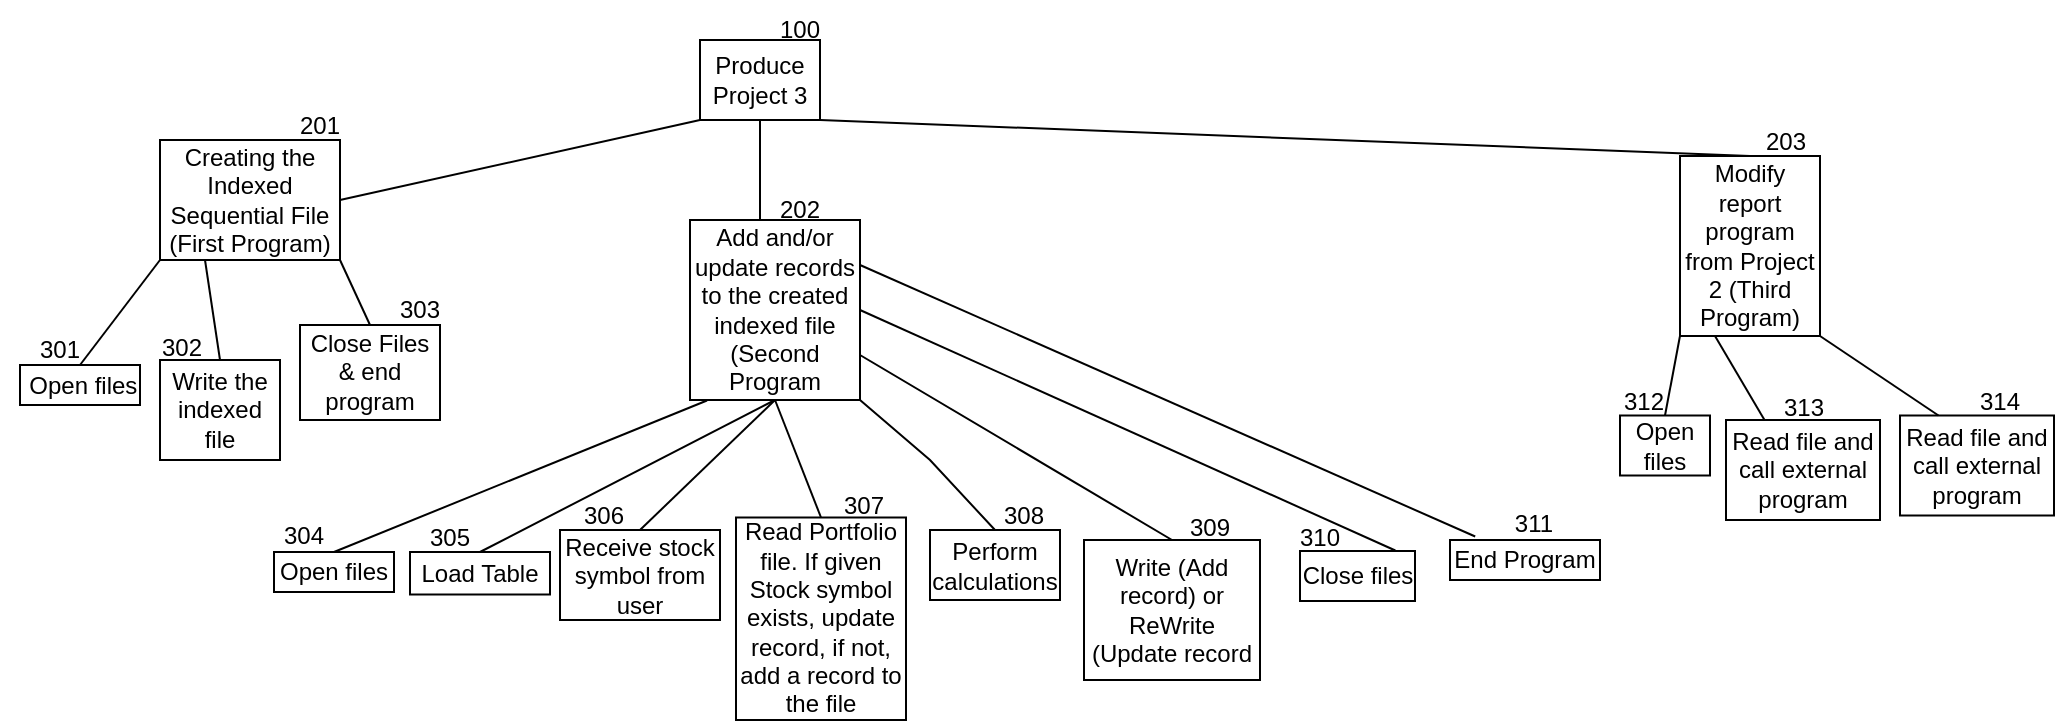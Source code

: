 <mxfile version="24.7.5">
  <diagram name="Page-1" id="8PhdGz_-7zzXywZBwcUH">
    <mxGraphModel dx="1290" dy="669" grid="1" gridSize="10" guides="1" tooltips="1" connect="1" arrows="1" fold="1" page="1" pageScale="1" pageWidth="1169" pageHeight="1654" math="0" shadow="0">
      <root>
        <mxCell id="0" />
        <mxCell id="1" parent="0" />
        <mxCell id="PFokcVfNQXhYJK-jh7E1-1" value="Produce&lt;br&gt;Project 3" style="rounded=0;whiteSpace=wrap;html=1;" parent="1" vertex="1">
          <mxGeometry x="370" y="80" width="60" height="40" as="geometry" />
        </mxCell>
        <mxCell id="PFokcVfNQXhYJK-jh7E1-3" value="Creating the Indexed Sequential File (First Program)" style="rounded=0;whiteSpace=wrap;html=1;" parent="1" vertex="1">
          <mxGeometry x="100" y="130" width="90" height="60" as="geometry" />
        </mxCell>
        <mxCell id="PFokcVfNQXhYJK-jh7E1-4" value="Add and/or update records to the created indexed file (Second Program" style="rounded=0;whiteSpace=wrap;html=1;" parent="1" vertex="1">
          <mxGeometry x="365" y="170" width="85" height="90" as="geometry" />
        </mxCell>
        <mxCell id="PFokcVfNQXhYJK-jh7E1-5" value="Modify report program from Project 2 (Third Program)" style="rounded=0;whiteSpace=wrap;html=1;" parent="1" vertex="1">
          <mxGeometry x="860" y="138" width="70" height="90" as="geometry" />
        </mxCell>
        <mxCell id="PFokcVfNQXhYJK-jh7E1-6" value="100" style="text;html=1;strokeColor=none;fillColor=none;align=center;verticalAlign=middle;whiteSpace=wrap;rounded=0;" parent="1" vertex="1">
          <mxGeometry x="390" y="60" width="60" height="30" as="geometry" />
        </mxCell>
        <mxCell id="PFokcVfNQXhYJK-jh7E1-7" value="201" style="text;html=1;strokeColor=none;fillColor=none;align=center;verticalAlign=middle;whiteSpace=wrap;rounded=0;" parent="1" vertex="1">
          <mxGeometry x="150" y="108" width="60" height="30" as="geometry" />
        </mxCell>
        <mxCell id="PFokcVfNQXhYJK-jh7E1-8" value="202" style="text;html=1;strokeColor=none;fillColor=none;align=center;verticalAlign=middle;whiteSpace=wrap;rounded=0;" parent="1" vertex="1">
          <mxGeometry x="390" y="150" width="60" height="30" as="geometry" />
        </mxCell>
        <mxCell id="PFokcVfNQXhYJK-jh7E1-9" value="203" style="text;html=1;strokeColor=none;fillColor=none;align=center;verticalAlign=middle;whiteSpace=wrap;rounded=0;" parent="1" vertex="1">
          <mxGeometry x="883" y="116" width="60" height="30" as="geometry" />
        </mxCell>
        <mxCell id="PFokcVfNQXhYJK-jh7E1-10" value="&amp;nbsp;Open files" style="rounded=0;whiteSpace=wrap;html=1;" parent="1" vertex="1">
          <mxGeometry x="30" y="242.5" width="60" height="20" as="geometry" />
        </mxCell>
        <mxCell id="PFokcVfNQXhYJK-jh7E1-11" value="Write the indexed file" style="rounded=0;whiteSpace=wrap;html=1;" parent="1" vertex="1">
          <mxGeometry x="100" y="240" width="60" height="50" as="geometry" />
        </mxCell>
        <mxCell id="PFokcVfNQXhYJK-jh7E1-12" value="" style="endArrow=none;html=1;rounded=0;entryX=0.5;entryY=1;entryDx=0;entryDy=0;" parent="1" target="PFokcVfNQXhYJK-jh7E1-1" edge="1">
          <mxGeometry width="50" height="50" relative="1" as="geometry">
            <mxPoint x="399.922" y="120.938" as="sourcePoint" />
            <mxPoint x="410" y="310" as="targetPoint" />
          </mxGeometry>
        </mxCell>
        <mxCell id="PFokcVfNQXhYJK-jh7E1-13" value="" style="endArrow=none;html=1;rounded=0;entryX=0;entryY=1;entryDx=0;entryDy=0;" parent="1" target="PFokcVfNQXhYJK-jh7E1-1" edge="1">
          <mxGeometry width="50" height="50" relative="1" as="geometry">
            <mxPoint x="190" y="160" as="sourcePoint" />
            <mxPoint x="410" y="310" as="targetPoint" />
          </mxGeometry>
        </mxCell>
        <mxCell id="PFokcVfNQXhYJK-jh7E1-15" value="" style="endArrow=none;html=1;rounded=0;exitX=0.5;exitY=0;exitDx=0;exitDy=0;entryX=1;entryY=1;entryDx=0;entryDy=0;" parent="1" source="PFokcVfNQXhYJK-jh7E1-5" target="PFokcVfNQXhYJK-jh7E1-1" edge="1">
          <mxGeometry width="50" height="50" relative="1" as="geometry">
            <mxPoint x="360" y="360" as="sourcePoint" />
            <mxPoint x="410" y="310" as="targetPoint" />
          </mxGeometry>
        </mxCell>
        <mxCell id="PFokcVfNQXhYJK-jh7E1-16" value="" style="endArrow=none;html=1;rounded=0;exitX=0.5;exitY=0;exitDx=0;exitDy=0;entryX=0;entryY=1;entryDx=0;entryDy=0;" parent="1" source="PFokcVfNQXhYJK-jh7E1-10" target="PFokcVfNQXhYJK-jh7E1-3" edge="1">
          <mxGeometry width="50" height="50" relative="1" as="geometry">
            <mxPoint x="360" y="360" as="sourcePoint" />
            <mxPoint x="410" y="310" as="targetPoint" />
          </mxGeometry>
        </mxCell>
        <mxCell id="PFokcVfNQXhYJK-jh7E1-17" value="" style="endArrow=none;html=1;rounded=0;exitX=0.5;exitY=0;exitDx=0;exitDy=0;entryX=0.25;entryY=1;entryDx=0;entryDy=0;" parent="1" source="PFokcVfNQXhYJK-jh7E1-11" target="PFokcVfNQXhYJK-jh7E1-3" edge="1">
          <mxGeometry width="50" height="50" relative="1" as="geometry">
            <mxPoint x="360" y="360" as="sourcePoint" />
            <mxPoint x="130" y="290" as="targetPoint" />
          </mxGeometry>
        </mxCell>
        <mxCell id="PFokcVfNQXhYJK-jh7E1-20" value="Close files" style="rounded=0;whiteSpace=wrap;html=1;" parent="1" vertex="1">
          <mxGeometry x="670" y="335.5" width="57.5" height="25" as="geometry" />
        </mxCell>
        <mxCell id="PFokcVfNQXhYJK-jh7E1-23" value="Open files" style="rounded=0;whiteSpace=wrap;html=1;" parent="1" vertex="1">
          <mxGeometry x="157" y="336" width="60" height="20" as="geometry" />
        </mxCell>
        <mxCell id="PFokcVfNQXhYJK-jh7E1-24" value="Receive stock symbol from user" style="rounded=0;whiteSpace=wrap;html=1;" parent="1" vertex="1">
          <mxGeometry x="300" y="325" width="80" height="45" as="geometry" />
        </mxCell>
        <mxCell id="PFokcVfNQXhYJK-jh7E1-25" value="Load Table" style="rounded=0;whiteSpace=wrap;html=1;" parent="1" vertex="1">
          <mxGeometry x="225" y="336" width="70" height="21.25" as="geometry" />
        </mxCell>
        <mxCell id="PFokcVfNQXhYJK-jh7E1-26" value="Write (Add record) or ReWrite (Update record" style="rounded=0;whiteSpace=wrap;html=1;" parent="1" vertex="1">
          <mxGeometry x="562" y="330" width="88" height="70" as="geometry" />
        </mxCell>
        <mxCell id="PFokcVfNQXhYJK-jh7E1-30" value="" style="endArrow=none;html=1;rounded=0;entryX=0.5;entryY=1;entryDx=0;entryDy=0;" parent="1" target="PFokcVfNQXhYJK-jh7E1-1" edge="1">
          <mxGeometry width="50" height="50" relative="1" as="geometry">
            <mxPoint x="400" y="170" as="sourcePoint" />
            <mxPoint x="398.75" y="150" as="targetPoint" />
          </mxGeometry>
        </mxCell>
        <mxCell id="PFokcVfNQXhYJK-jh7E1-31" value="" style="endArrow=none;html=1;rounded=0;exitX=0.829;exitY=-0.01;exitDx=0;exitDy=0;exitPerimeter=0;entryX=1;entryY=0.5;entryDx=0;entryDy=0;" parent="1" source="PFokcVfNQXhYJK-jh7E1-20" target="PFokcVfNQXhYJK-jh7E1-4" edge="1">
          <mxGeometry width="50" height="50" relative="1" as="geometry">
            <mxPoint x="290" y="360" as="sourcePoint" />
            <mxPoint x="360" y="210" as="targetPoint" />
          </mxGeometry>
        </mxCell>
        <mxCell id="PFokcVfNQXhYJK-jh7E1-32" value="" style="endArrow=none;html=1;rounded=0;exitX=0.5;exitY=0;exitDx=0;exitDy=0;entryX=0.1;entryY=1.003;entryDx=0;entryDy=0;entryPerimeter=0;" parent="1" source="PFokcVfNQXhYJK-jh7E1-23" target="PFokcVfNQXhYJK-jh7E1-4" edge="1">
          <mxGeometry width="50" height="50" relative="1" as="geometry">
            <mxPoint x="290" y="360" as="sourcePoint" />
            <mxPoint x="340" y="310" as="targetPoint" />
          </mxGeometry>
        </mxCell>
        <mxCell id="PFokcVfNQXhYJK-jh7E1-33" value="" style="endArrow=none;html=1;rounded=0;exitX=0.5;exitY=0;exitDx=0;exitDy=0;entryX=0.5;entryY=1;entryDx=0;entryDy=0;" parent="1" source="PFokcVfNQXhYJK-jh7E1-25" target="PFokcVfNQXhYJK-jh7E1-4" edge="1">
          <mxGeometry width="50" height="50" relative="1" as="geometry">
            <mxPoint x="290" y="360" as="sourcePoint" />
            <mxPoint x="340" y="310" as="targetPoint" />
          </mxGeometry>
        </mxCell>
        <mxCell id="PFokcVfNQXhYJK-jh7E1-34" value="" style="endArrow=none;html=1;rounded=0;exitX=0.5;exitY=0;exitDx=0;exitDy=0;entryX=0.5;entryY=1;entryDx=0;entryDy=0;" parent="1" source="PFokcVfNQXhYJK-jh7E1-24" target="PFokcVfNQXhYJK-jh7E1-4" edge="1">
          <mxGeometry width="50" height="50" relative="1" as="geometry">
            <mxPoint x="500" y="360" as="sourcePoint" />
            <mxPoint x="550" y="310" as="targetPoint" />
          </mxGeometry>
        </mxCell>
        <mxCell id="PFokcVfNQXhYJK-jh7E1-35" value="" style="endArrow=none;html=1;rounded=0;exitX=0.5;exitY=0;exitDx=0;exitDy=0;entryX=1;entryY=0.75;entryDx=0;entryDy=0;" parent="1" source="PFokcVfNQXhYJK-jh7E1-26" target="PFokcVfNQXhYJK-jh7E1-4" edge="1">
          <mxGeometry width="50" height="50" relative="1" as="geometry">
            <mxPoint x="540" y="360" as="sourcePoint" />
            <mxPoint x="590" y="310" as="targetPoint" />
          </mxGeometry>
        </mxCell>
        <mxCell id="PFokcVfNQXhYJK-jh7E1-36" value="301" style="text;html=1;strokeColor=none;fillColor=none;align=center;verticalAlign=middle;whiteSpace=wrap;rounded=0;" parent="1" vertex="1">
          <mxGeometry x="20" y="220" width="60" height="30" as="geometry" />
        </mxCell>
        <mxCell id="PFokcVfNQXhYJK-jh7E1-37" value="302" style="text;html=1;strokeColor=none;fillColor=none;align=center;verticalAlign=middle;whiteSpace=wrap;rounded=0;" parent="1" vertex="1">
          <mxGeometry x="81" y="219" width="60" height="30" as="geometry" />
        </mxCell>
        <mxCell id="PFokcVfNQXhYJK-jh7E1-40" value="304" style="text;html=1;strokeColor=none;fillColor=none;align=center;verticalAlign=middle;whiteSpace=wrap;rounded=0;" parent="1" vertex="1">
          <mxGeometry x="142" y="313" width="60" height="30" as="geometry" />
        </mxCell>
        <mxCell id="PFokcVfNQXhYJK-jh7E1-41" value="305" style="text;html=1;strokeColor=none;fillColor=none;align=center;verticalAlign=middle;whiteSpace=wrap;rounded=0;" parent="1" vertex="1">
          <mxGeometry x="215" y="314" width="60" height="30" as="geometry" />
        </mxCell>
        <mxCell id="PFokcVfNQXhYJK-jh7E1-42" value="306" style="text;html=1;strokeColor=none;fillColor=none;align=center;verticalAlign=middle;whiteSpace=wrap;rounded=0;" parent="1" vertex="1">
          <mxGeometry x="292" y="302.5" width="60" height="30" as="geometry" />
        </mxCell>
        <mxCell id="PFokcVfNQXhYJK-jh7E1-43" value="309" style="text;html=1;strokeColor=none;fillColor=none;align=center;verticalAlign=middle;whiteSpace=wrap;rounded=0;" parent="1" vertex="1">
          <mxGeometry x="595" y="309" width="60" height="30" as="geometry" />
        </mxCell>
        <mxCell id="PFokcVfNQXhYJK-jh7E1-44" value="310" style="text;html=1;strokeColor=none;fillColor=none;align=center;verticalAlign=middle;whiteSpace=wrap;rounded=0;" parent="1" vertex="1">
          <mxGeometry x="650" y="314" width="60" height="30" as="geometry" />
        </mxCell>
        <mxCell id="3sp6UGT6wka-jNeahweP-1" value="Read Portfolio file. If given Stock symbol exists, update record, if not, add a record to the file" style="rounded=0;whiteSpace=wrap;html=1;" parent="1" vertex="1">
          <mxGeometry x="388" y="318.75" width="85" height="101.25" as="geometry" />
        </mxCell>
        <mxCell id="3sp6UGT6wka-jNeahweP-2" value="" style="endArrow=none;html=1;rounded=0;exitX=0.5;exitY=0;exitDx=0;exitDy=0;entryX=0.5;entryY=1;entryDx=0;entryDy=0;" parent="1" source="3sp6UGT6wka-jNeahweP-1" target="PFokcVfNQXhYJK-jh7E1-4" edge="1">
          <mxGeometry width="50" height="50" relative="1" as="geometry">
            <mxPoint x="440" y="320" as="sourcePoint" />
            <mxPoint x="490" y="270" as="targetPoint" />
          </mxGeometry>
        </mxCell>
        <mxCell id="3sp6UGT6wka-jNeahweP-4" value="Perform calculations" style="rounded=0;whiteSpace=wrap;html=1;" parent="1" vertex="1">
          <mxGeometry x="485" y="325" width="65" height="35" as="geometry" />
        </mxCell>
        <mxCell id="3sp6UGT6wka-jNeahweP-5" value="" style="endArrow=none;html=1;rounded=0;exitX=0.5;exitY=0;exitDx=0;exitDy=0;entryX=1;entryY=1;entryDx=0;entryDy=0;" parent="1" source="3sp6UGT6wka-jNeahweP-4" target="PFokcVfNQXhYJK-jh7E1-4" edge="1">
          <mxGeometry width="50" height="50" relative="1" as="geometry">
            <mxPoint x="465" y="310" as="sourcePoint" />
            <mxPoint x="515" y="260" as="targetPoint" />
            <Array as="points">
              <mxPoint x="485" y="290" />
            </Array>
          </mxGeometry>
        </mxCell>
        <mxCell id="3sp6UGT6wka-jNeahweP-6" value="307" style="text;html=1;strokeColor=none;fillColor=none;align=center;verticalAlign=middle;whiteSpace=wrap;rounded=0;" parent="1" vertex="1">
          <mxGeometry x="422" y="297.75" width="60" height="30" as="geometry" />
        </mxCell>
        <mxCell id="3sp6UGT6wka-jNeahweP-7" value="308" style="text;html=1;strokeColor=none;fillColor=none;align=center;verticalAlign=middle;whiteSpace=wrap;rounded=0;" parent="1" vertex="1">
          <mxGeometry x="502" y="302.5" width="60" height="30" as="geometry" />
        </mxCell>
        <mxCell id="IZEKJRPSguyXrwGwLUW_-1" value="Close Files &amp;amp; end program" style="rounded=0;whiteSpace=wrap;html=1;" parent="1" vertex="1">
          <mxGeometry x="170" y="222.5" width="70" height="47.5" as="geometry" />
        </mxCell>
        <mxCell id="IZEKJRPSguyXrwGwLUW_-2" value="303" style="text;html=1;strokeColor=none;fillColor=none;align=center;verticalAlign=middle;whiteSpace=wrap;rounded=0;" parent="1" vertex="1">
          <mxGeometry x="200" y="200" width="60" height="30" as="geometry" />
        </mxCell>
        <mxCell id="IZEKJRPSguyXrwGwLUW_-7" value="" style="endArrow=none;html=1;rounded=0;exitX=0.5;exitY=0;exitDx=0;exitDy=0;entryX=1;entryY=1;entryDx=0;entryDy=0;" parent="1" source="IZEKJRPSguyXrwGwLUW_-1" target="PFokcVfNQXhYJK-jh7E1-3" edge="1">
          <mxGeometry width="50" height="50" relative="1" as="geometry">
            <mxPoint x="210" y="230" as="sourcePoint" />
            <mxPoint x="260" y="180" as="targetPoint" />
          </mxGeometry>
        </mxCell>
        <mxCell id="IZEKJRPSguyXrwGwLUW_-8" value="End Program" style="rounded=0;whiteSpace=wrap;html=1;" parent="1" vertex="1">
          <mxGeometry x="745" y="330" width="75" height="20" as="geometry" />
        </mxCell>
        <mxCell id="IZEKJRPSguyXrwGwLUW_-9" value="311" style="text;html=1;strokeColor=none;fillColor=none;align=center;verticalAlign=middle;whiteSpace=wrap;rounded=0;" parent="1" vertex="1">
          <mxGeometry x="757" y="306.75" width="60" height="30" as="geometry" />
        </mxCell>
        <mxCell id="IZEKJRPSguyXrwGwLUW_-10" value="" style="endArrow=none;html=1;rounded=0;exitX=0.168;exitY=-0.087;exitDx=0;exitDy=0;exitPerimeter=0;entryX=1;entryY=0.25;entryDx=0;entryDy=0;" parent="1" source="IZEKJRPSguyXrwGwLUW_-8" target="PFokcVfNQXhYJK-jh7E1-4" edge="1">
          <mxGeometry width="50" height="50" relative="1" as="geometry">
            <mxPoint x="730" y="280" as="sourcePoint" />
            <mxPoint x="780" y="230" as="targetPoint" />
          </mxGeometry>
        </mxCell>
        <mxCell id="IZEKJRPSguyXrwGwLUW_-11" value="Open files" style="rounded=0;whiteSpace=wrap;html=1;" parent="1" vertex="1">
          <mxGeometry x="830" y="267.75" width="45" height="30" as="geometry" />
        </mxCell>
        <mxCell id="IZEKJRPSguyXrwGwLUW_-13" value="312" style="text;html=1;strokeColor=none;fillColor=none;align=center;verticalAlign=middle;whiteSpace=wrap;rounded=0;" parent="1" vertex="1">
          <mxGeometry x="812" y="245.5" width="60" height="30" as="geometry" />
        </mxCell>
        <mxCell id="nRPIU3me93yMwHw7L8VR-4" value="" style="endArrow=none;html=1;rounded=0;exitX=0.5;exitY=0;exitDx=0;exitDy=0;entryX=0;entryY=1;entryDx=0;entryDy=0;" edge="1" parent="1" source="IZEKJRPSguyXrwGwLUW_-11" target="PFokcVfNQXhYJK-jh7E1-5">
          <mxGeometry width="50" height="50" relative="1" as="geometry">
            <mxPoint x="810" y="370" as="sourcePoint" />
            <mxPoint x="860" y="320" as="targetPoint" />
          </mxGeometry>
        </mxCell>
        <mxCell id="nRPIU3me93yMwHw7L8VR-5" value="Read file and call external program" style="rounded=0;whiteSpace=wrap;html=1;" vertex="1" parent="1">
          <mxGeometry x="883" y="270" width="77" height="50" as="geometry" />
        </mxCell>
        <mxCell id="nRPIU3me93yMwHw7L8VR-6" value="313" style="text;html=1;strokeColor=none;fillColor=none;align=center;verticalAlign=middle;whiteSpace=wrap;rounded=0;" vertex="1" parent="1">
          <mxGeometry x="891.5" y="249" width="60" height="30" as="geometry" />
        </mxCell>
        <mxCell id="nRPIU3me93yMwHw7L8VR-7" value="" style="endArrow=none;html=1;rounded=0;exitX=0.25;exitY=1;exitDx=0;exitDy=0;entryX=0.25;entryY=0;entryDx=0;entryDy=0;" edge="1" parent="1" source="PFokcVfNQXhYJK-jh7E1-5" target="nRPIU3me93yMwHw7L8VR-5">
          <mxGeometry width="50" height="50" relative="1" as="geometry">
            <mxPoint x="810" y="370" as="sourcePoint" />
            <mxPoint x="860" y="320" as="targetPoint" />
          </mxGeometry>
        </mxCell>
        <mxCell id="nRPIU3me93yMwHw7L8VR-8" value="Read file and call external program" style="rounded=0;whiteSpace=wrap;html=1;" vertex="1" parent="1">
          <mxGeometry x="970" y="267.75" width="77" height="50" as="geometry" />
        </mxCell>
        <mxCell id="nRPIU3me93yMwHw7L8VR-9" value="314" style="text;html=1;strokeColor=none;fillColor=none;align=center;verticalAlign=middle;whiteSpace=wrap;rounded=0;" vertex="1" parent="1">
          <mxGeometry x="990" y="245.5" width="60" height="30" as="geometry" />
        </mxCell>
        <mxCell id="nRPIU3me93yMwHw7L8VR-10" value="" style="endArrow=none;html=1;rounded=0;exitX=1;exitY=1;exitDx=0;exitDy=0;entryX=0.25;entryY=0;entryDx=0;entryDy=0;" edge="1" parent="1" source="PFokcVfNQXhYJK-jh7E1-5" target="nRPIU3me93yMwHw7L8VR-8">
          <mxGeometry width="50" height="50" relative="1" as="geometry">
            <mxPoint x="810" y="370" as="sourcePoint" />
            <mxPoint x="860" y="320" as="targetPoint" />
          </mxGeometry>
        </mxCell>
      </root>
    </mxGraphModel>
  </diagram>
</mxfile>
